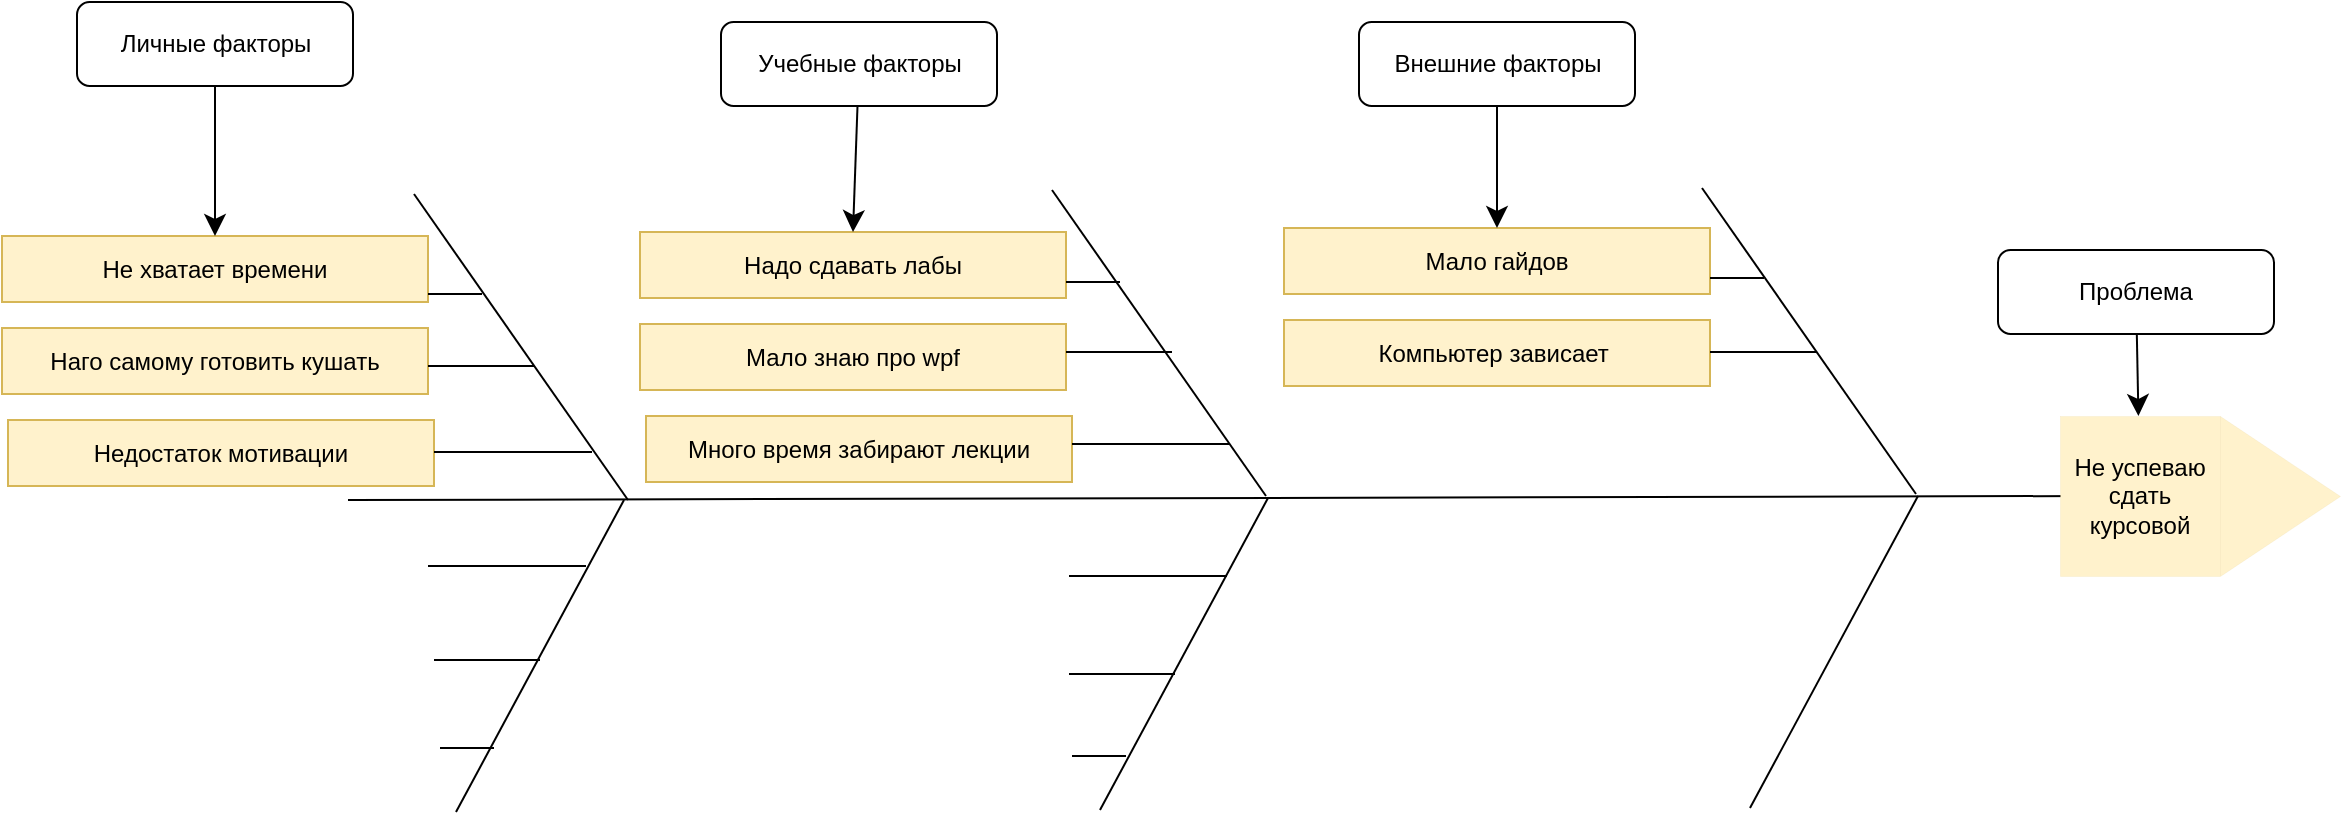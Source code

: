 <mxfile version="27.0.6">
  <diagram name="Страница — 1" id="viM0lX8hSyY4Pu-PU49i">
    <mxGraphModel dx="1603" dy="811" grid="1" gridSize="10" guides="1" tooltips="1" connect="1" arrows="1" fold="1" page="1" pageScale="1" pageWidth="827" pageHeight="1169" math="0" shadow="0">
      <root>
        <mxCell id="0" />
        <mxCell id="1" parent="0" />
        <mxCell id="8JKthb6ypRfleGKf_Rfr-74" value="" style="endArrow=none;html=1;rounded=0;fontSize=12;startSize=8;endSize=8;curved=1;" edge="1" parent="1">
          <mxGeometry width="50" height="50" relative="1" as="geometry">
            <mxPoint x="263" y="509" as="sourcePoint" />
            <mxPoint x="1133" y="507" as="targetPoint" />
          </mxGeometry>
        </mxCell>
        <mxCell id="8JKthb6ypRfleGKf_Rfr-75" value="" style="endArrow=none;html=1;rounded=0;fontSize=12;startSize=8;endSize=8;curved=1;" edge="1" parent="1">
          <mxGeometry width="50" height="50" relative="1" as="geometry">
            <mxPoint x="403" y="509" as="sourcePoint" />
            <mxPoint x="296" y="356" as="targetPoint" />
          </mxGeometry>
        </mxCell>
        <mxCell id="8JKthb6ypRfleGKf_Rfr-76" value="" style="endArrow=none;html=1;rounded=0;fontSize=12;startSize=8;endSize=8;curved=1;" edge="1" parent="1">
          <mxGeometry width="50" height="50" relative="1" as="geometry">
            <mxPoint x="317" y="665" as="sourcePoint" />
            <mxPoint x="401" y="509" as="targetPoint" />
          </mxGeometry>
        </mxCell>
        <mxCell id="8JKthb6ypRfleGKf_Rfr-77" value="" style="endArrow=none;html=1;rounded=0;fontSize=12;startSize=8;endSize=8;curved=1;" edge="1" parent="1">
          <mxGeometry width="50" height="50" relative="1" as="geometry">
            <mxPoint x="639" y="664" as="sourcePoint" />
            <mxPoint x="723" y="508" as="targetPoint" />
          </mxGeometry>
        </mxCell>
        <mxCell id="8JKthb6ypRfleGKf_Rfr-78" value="" style="endArrow=none;html=1;rounded=0;fontSize=12;startSize=8;endSize=8;curved=1;" edge="1" parent="1">
          <mxGeometry width="50" height="50" relative="1" as="geometry">
            <mxPoint x="964" y="663" as="sourcePoint" />
            <mxPoint x="1048" y="507" as="targetPoint" />
          </mxGeometry>
        </mxCell>
        <mxCell id="8JKthb6ypRfleGKf_Rfr-79" value="Не успеваю сдать курсовой" style="whiteSpace=wrap;html=1;aspect=fixed;fillColor=#fff2cc;strokeColor=#d6b656;strokeWidth=0;" vertex="1" parent="1">
          <mxGeometry x="1119" y="467" width="80" height="80" as="geometry" />
        </mxCell>
        <mxCell id="8JKthb6ypRfleGKf_Rfr-80" value="" style="triangle;whiteSpace=wrap;html=1;fillColor=#fff2cc;strokeColor=#d6b656;strokeWidth=0;" vertex="1" parent="1">
          <mxGeometry x="1199" y="467" width="60" height="80" as="geometry" />
        </mxCell>
        <mxCell id="8JKthb6ypRfleGKf_Rfr-81" value="Не хватает времени" style="rounded=0;whiteSpace=wrap;html=1;fillColor=#fff2cc;strokeColor=#d6b656;" vertex="1" parent="1">
          <mxGeometry x="90" y="377" width="213" height="33" as="geometry" />
        </mxCell>
        <mxCell id="8JKthb6ypRfleGKf_Rfr-82" value="Наго самому готовить кушать" style="rounded=0;whiteSpace=wrap;html=1;fillColor=#fff2cc;strokeColor=#d6b656;" vertex="1" parent="1">
          <mxGeometry x="90" y="423" width="213" height="33" as="geometry" />
        </mxCell>
        <mxCell id="8JKthb6ypRfleGKf_Rfr-83" value="Недостаток мотивации" style="rounded=0;whiteSpace=wrap;html=1;fillColor=#fff2cc;strokeColor=#d6b656;" vertex="1" parent="1">
          <mxGeometry x="93" y="469" width="213" height="33" as="geometry" />
        </mxCell>
        <mxCell id="8JKthb6ypRfleGKf_Rfr-84" value="" style="endArrow=none;html=1;rounded=0;fontSize=12;startSize=8;endSize=8;curved=1;" edge="1" parent="1">
          <mxGeometry width="50" height="50" relative="1" as="geometry">
            <mxPoint x="722" y="507" as="sourcePoint" />
            <mxPoint x="615" y="354" as="targetPoint" />
          </mxGeometry>
        </mxCell>
        <mxCell id="8JKthb6ypRfleGKf_Rfr-85" value="Надо сдавать лабы" style="rounded=0;whiteSpace=wrap;html=1;fillColor=#fff2cc;strokeColor=#d6b656;" vertex="1" parent="1">
          <mxGeometry x="409" y="375" width="213" height="33" as="geometry" />
        </mxCell>
        <mxCell id="8JKthb6ypRfleGKf_Rfr-86" value="Мало знаю про wpf" style="rounded=0;whiteSpace=wrap;html=1;fillColor=#fff2cc;strokeColor=#d6b656;" vertex="1" parent="1">
          <mxGeometry x="409" y="421" width="213" height="33" as="geometry" />
        </mxCell>
        <mxCell id="8JKthb6ypRfleGKf_Rfr-87" value="Много время забирают лекции" style="rounded=0;whiteSpace=wrap;html=1;fillColor=#fff2cc;strokeColor=#d6b656;" vertex="1" parent="1">
          <mxGeometry x="412" y="467" width="213" height="33" as="geometry" />
        </mxCell>
        <mxCell id="8JKthb6ypRfleGKf_Rfr-88" value="" style="endArrow=none;html=1;rounded=0;fontSize=12;startSize=8;endSize=8;curved=1;" edge="1" parent="1">
          <mxGeometry width="50" height="50" relative="1" as="geometry">
            <mxPoint x="1047" y="506" as="sourcePoint" />
            <mxPoint x="940" y="353" as="targetPoint" />
          </mxGeometry>
        </mxCell>
        <mxCell id="8JKthb6ypRfleGKf_Rfr-89" value="Мало гайдов" style="rounded=0;whiteSpace=wrap;html=1;fillColor=#fff2cc;strokeColor=#d6b656;" vertex="1" parent="1">
          <mxGeometry x="731" y="373" width="213" height="33" as="geometry" />
        </mxCell>
        <mxCell id="8JKthb6ypRfleGKf_Rfr-90" value="Компьютер зависает&amp;nbsp;" style="rounded=0;whiteSpace=wrap;html=1;fillColor=#fff2cc;strokeColor=#d6b656;" vertex="1" parent="1">
          <mxGeometry x="731" y="419" width="213" height="33" as="geometry" />
        </mxCell>
        <mxCell id="8JKthb6ypRfleGKf_Rfr-98" value="" style="endArrow=none;html=1;rounded=0;fontSize=12;startSize=8;endSize=8;curved=1;" edge="1" parent="1">
          <mxGeometry width="50" height="50" relative="1" as="geometry">
            <mxPoint x="303" y="406" as="sourcePoint" />
            <mxPoint x="330" y="406" as="targetPoint" />
            <Array as="points">
              <mxPoint x="319" y="406" />
            </Array>
          </mxGeometry>
        </mxCell>
        <mxCell id="8JKthb6ypRfleGKf_Rfr-99" value="" style="endArrow=none;html=1;rounded=0;fontSize=12;startSize=8;endSize=8;curved=1;" edge="1" parent="1">
          <mxGeometry width="50" height="50" relative="1" as="geometry">
            <mxPoint x="303" y="442" as="sourcePoint" />
            <mxPoint x="356" y="442" as="targetPoint" />
            <Array as="points">
              <mxPoint x="319" y="442" />
            </Array>
          </mxGeometry>
        </mxCell>
        <mxCell id="8JKthb6ypRfleGKf_Rfr-100" value="" style="endArrow=none;html=1;rounded=0;fontSize=12;startSize=8;endSize=8;curved=1;" edge="1" parent="1">
          <mxGeometry width="50" height="50" relative="1" as="geometry">
            <mxPoint x="306" y="485" as="sourcePoint" />
            <mxPoint x="385" y="485" as="targetPoint" />
            <Array as="points">
              <mxPoint x="322" y="485" />
            </Array>
          </mxGeometry>
        </mxCell>
        <mxCell id="8JKthb6ypRfleGKf_Rfr-101" value="" style="endArrow=none;html=1;rounded=0;fontSize=12;startSize=8;endSize=8;curved=1;" edge="1" parent="1">
          <mxGeometry width="50" height="50" relative="1" as="geometry">
            <mxPoint x="625" y="481" as="sourcePoint" />
            <mxPoint x="704" y="481" as="targetPoint" />
            <Array as="points">
              <mxPoint x="641" y="481" />
            </Array>
          </mxGeometry>
        </mxCell>
        <mxCell id="8JKthb6ypRfleGKf_Rfr-102" value="" style="endArrow=none;html=1;rounded=0;fontSize=12;startSize=8;endSize=8;curved=1;" edge="1" parent="1">
          <mxGeometry width="50" height="50" relative="1" as="geometry">
            <mxPoint x="622" y="435" as="sourcePoint" />
            <mxPoint x="675" y="435" as="targetPoint" />
            <Array as="points">
              <mxPoint x="638" y="435" />
            </Array>
          </mxGeometry>
        </mxCell>
        <mxCell id="8JKthb6ypRfleGKf_Rfr-103" value="" style="endArrow=none;html=1;rounded=0;fontSize=12;startSize=8;endSize=8;curved=1;" edge="1" parent="1">
          <mxGeometry width="50" height="50" relative="1" as="geometry">
            <mxPoint x="622" y="400" as="sourcePoint" />
            <mxPoint x="649" y="400" as="targetPoint" />
            <Array as="points">
              <mxPoint x="638" y="400" />
            </Array>
          </mxGeometry>
        </mxCell>
        <mxCell id="8JKthb6ypRfleGKf_Rfr-104" value="" style="endArrow=none;html=1;rounded=0;fontSize=12;startSize=8;endSize=8;curved=1;" edge="1" parent="1">
          <mxGeometry width="50" height="50" relative="1" as="geometry">
            <mxPoint x="944" y="398" as="sourcePoint" />
            <mxPoint x="971" y="398" as="targetPoint" />
            <Array as="points">
              <mxPoint x="960" y="398" />
            </Array>
          </mxGeometry>
        </mxCell>
        <mxCell id="8JKthb6ypRfleGKf_Rfr-105" value="" style="endArrow=none;html=1;rounded=0;fontSize=12;startSize=8;endSize=8;curved=1;" edge="1" parent="1">
          <mxGeometry width="50" height="50" relative="1" as="geometry">
            <mxPoint x="944" y="435" as="sourcePoint" />
            <mxPoint x="997" y="435" as="targetPoint" />
            <Array as="points">
              <mxPoint x="960" y="435" />
            </Array>
          </mxGeometry>
        </mxCell>
        <mxCell id="8JKthb6ypRfleGKf_Rfr-107" value="" style="endArrow=none;html=1;rounded=0;fontSize=12;startSize=8;endSize=8;curved=1;" edge="1" parent="1">
          <mxGeometry width="50" height="50" relative="1" as="geometry">
            <mxPoint x="303" y="542" as="sourcePoint" />
            <mxPoint x="382" y="542" as="targetPoint" />
            <Array as="points">
              <mxPoint x="319" y="542" />
            </Array>
          </mxGeometry>
        </mxCell>
        <mxCell id="8JKthb6ypRfleGKf_Rfr-108" value="" style="endArrow=none;html=1;rounded=0;fontSize=12;startSize=8;endSize=8;curved=1;" edge="1" parent="1">
          <mxGeometry width="50" height="50" relative="1" as="geometry">
            <mxPoint x="623.5" y="547" as="sourcePoint" />
            <mxPoint x="702.5" y="547" as="targetPoint" />
            <Array as="points">
              <mxPoint x="639.5" y="547" />
            </Array>
          </mxGeometry>
        </mxCell>
        <mxCell id="8JKthb6ypRfleGKf_Rfr-109" value="" style="endArrow=none;html=1;rounded=0;fontSize=12;startSize=8;endSize=8;curved=1;" edge="1" parent="1">
          <mxGeometry width="50" height="50" relative="1" as="geometry">
            <mxPoint x="306" y="589" as="sourcePoint" />
            <mxPoint x="359" y="589" as="targetPoint" />
            <Array as="points">
              <mxPoint x="322" y="589" />
            </Array>
          </mxGeometry>
        </mxCell>
        <mxCell id="8JKthb6ypRfleGKf_Rfr-110" value="" style="endArrow=none;html=1;rounded=0;fontSize=12;startSize=8;endSize=8;curved=1;" edge="1" parent="1">
          <mxGeometry width="50" height="50" relative="1" as="geometry">
            <mxPoint x="623.5" y="596" as="sourcePoint" />
            <mxPoint x="676.5" y="596" as="targetPoint" />
            <Array as="points">
              <mxPoint x="639.5" y="596" />
            </Array>
          </mxGeometry>
        </mxCell>
        <mxCell id="8JKthb6ypRfleGKf_Rfr-111" value="" style="endArrow=none;html=1;rounded=0;fontSize=12;startSize=8;endSize=8;curved=1;" edge="1" parent="1">
          <mxGeometry width="50" height="50" relative="1" as="geometry">
            <mxPoint x="625" y="637" as="sourcePoint" />
            <mxPoint x="652" y="637" as="targetPoint" />
            <Array as="points">
              <mxPoint x="641" y="637" />
            </Array>
          </mxGeometry>
        </mxCell>
        <mxCell id="8JKthb6ypRfleGKf_Rfr-112" value="" style="endArrow=none;html=1;rounded=0;fontSize=12;startSize=8;endSize=8;curved=1;" edge="1" parent="1">
          <mxGeometry width="50" height="50" relative="1" as="geometry">
            <mxPoint x="309" y="633" as="sourcePoint" />
            <mxPoint x="336" y="633" as="targetPoint" />
            <Array as="points">
              <mxPoint x="325" y="633" />
            </Array>
          </mxGeometry>
        </mxCell>
        <mxCell id="8JKthb6ypRfleGKf_Rfr-113" value="" style="edgeStyle=none;curved=1;rounded=0;orthogonalLoop=1;jettySize=auto;html=1;fontSize=12;startSize=8;endSize=8;entryX=0.5;entryY=0;entryDx=0;entryDy=0;" edge="1" parent="1" source="8JKthb6ypRfleGKf_Rfr-114" target="8JKthb6ypRfleGKf_Rfr-81">
          <mxGeometry relative="1" as="geometry" />
        </mxCell>
        <mxCell id="8JKthb6ypRfleGKf_Rfr-114" value="Личные факторы" style="rounded=1;whiteSpace=wrap;html=1;" vertex="1" parent="1">
          <mxGeometry x="127.5" y="260" width="138" height="42" as="geometry" />
        </mxCell>
        <mxCell id="8JKthb6ypRfleGKf_Rfr-115" style="edgeStyle=none;curved=1;rounded=0;orthogonalLoop=1;jettySize=auto;html=1;entryX=0.5;entryY=0;entryDx=0;entryDy=0;fontSize=12;startSize=8;endSize=8;" edge="1" parent="1" source="8JKthb6ypRfleGKf_Rfr-116" target="8JKthb6ypRfleGKf_Rfr-85">
          <mxGeometry relative="1" as="geometry" />
        </mxCell>
        <mxCell id="8JKthb6ypRfleGKf_Rfr-116" value="Учебные факторы" style="rounded=1;whiteSpace=wrap;html=1;" vertex="1" parent="1">
          <mxGeometry x="449.5" y="270" width="138" height="42" as="geometry" />
        </mxCell>
        <mxCell id="8JKthb6ypRfleGKf_Rfr-117" style="edgeStyle=none;curved=1;rounded=0;orthogonalLoop=1;jettySize=auto;html=1;fontSize=12;startSize=8;endSize=8;" edge="1" parent="1" source="8JKthb6ypRfleGKf_Rfr-118" target="8JKthb6ypRfleGKf_Rfr-89">
          <mxGeometry relative="1" as="geometry" />
        </mxCell>
        <mxCell id="8JKthb6ypRfleGKf_Rfr-118" value="Внешние факторы" style="rounded=1;whiteSpace=wrap;html=1;" vertex="1" parent="1">
          <mxGeometry x="768.5" y="270" width="138" height="42" as="geometry" />
        </mxCell>
        <mxCell id="8JKthb6ypRfleGKf_Rfr-123" style="edgeStyle=none;curved=1;rounded=0;orthogonalLoop=1;jettySize=auto;html=1;fontSize=12;startSize=8;endSize=8;" edge="1" parent="1" source="8JKthb6ypRfleGKf_Rfr-124" target="8JKthb6ypRfleGKf_Rfr-79">
          <mxGeometry relative="1" as="geometry" />
        </mxCell>
        <mxCell id="8JKthb6ypRfleGKf_Rfr-124" value="Проблема" style="rounded=1;whiteSpace=wrap;html=1;" vertex="1" parent="1">
          <mxGeometry x="1088" y="384" width="138" height="42" as="geometry" />
        </mxCell>
      </root>
    </mxGraphModel>
  </diagram>
</mxfile>
